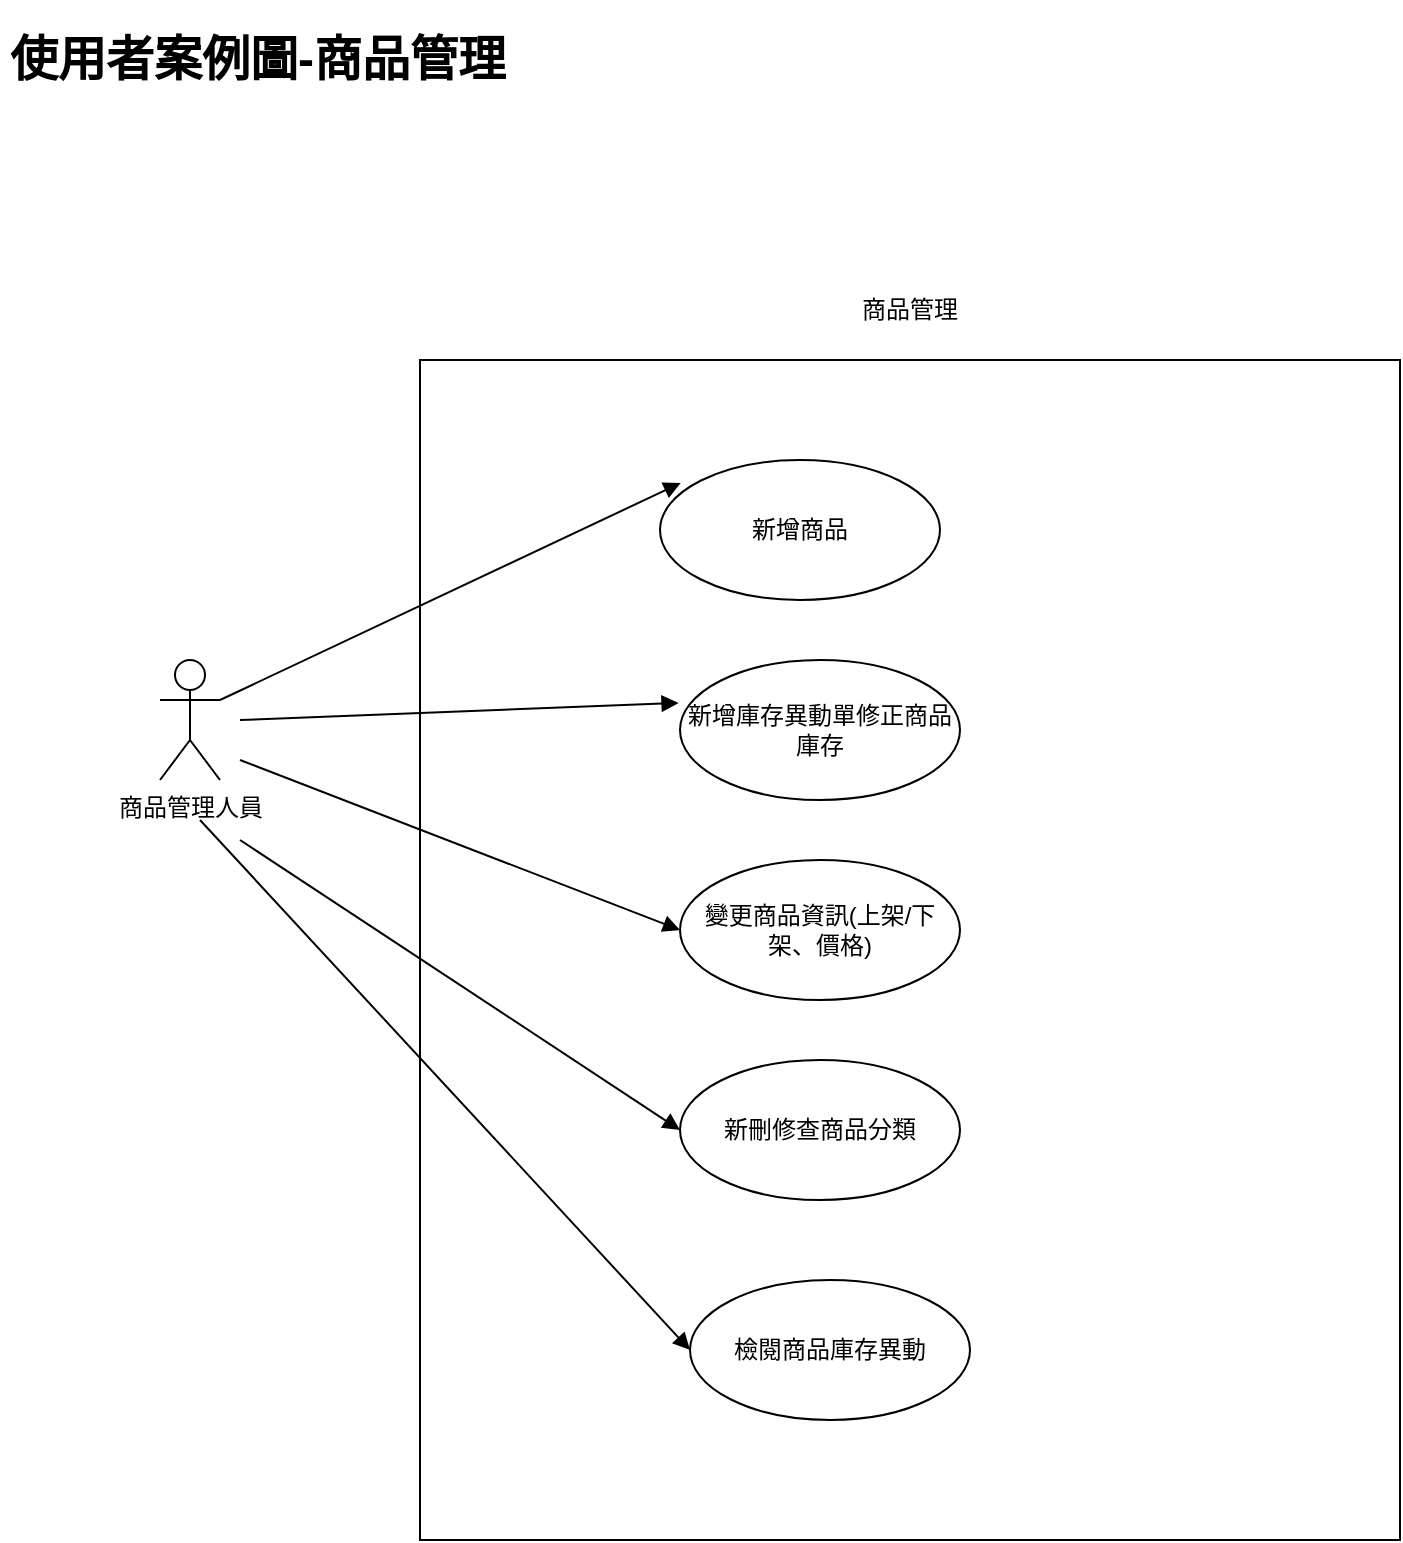 <mxfile version="15.6.6" type="device"><diagram id="4ZNbAx4IfElN8y3qgS5P" name="Page-1"><mxGraphModel dx="1024" dy="687" grid="1" gridSize="10" guides="1" tooltips="1" connect="1" arrows="1" fold="1" page="1" pageScale="1" pageWidth="827" pageHeight="1169" math="0" shadow="0"><root><mxCell id="0"/><mxCell id="1" parent="0"/><mxCell id="Q0atqk7WGVGKcePPyG4--57" value="" style="html=1;fontColor=default;strokeColor=default;fillColor=default;" vertex="1" parent="1"><mxGeometry x="250" y="210" width="490" height="590" as="geometry"/></mxCell><mxCell id="A7Ur6f7OPCV7zLfDLtBG-33" value="&lt;h1&gt;使用者案例圖-商品管理&lt;/h1&gt;" style="text;html=1;strokeColor=none;fillColor=none;spacing=5;spacingTop=-20;whiteSpace=wrap;overflow=hidden;rounded=0;" parent="1" vertex="1"><mxGeometry x="40" y="40" width="330" height="130" as="geometry"/></mxCell><mxCell id="Q0atqk7WGVGKcePPyG4--13" value="新增商品" style="ellipse;whiteSpace=wrap;html=1;fontColor=default;strokeColor=default;fillColor=default;" vertex="1" parent="1"><mxGeometry x="370" y="260" width="140" height="70" as="geometry"/></mxCell><mxCell id="Q0atqk7WGVGKcePPyG4--15" value="" style="html=1;verticalAlign=bottom;endArrow=block;rounded=0;labelBackgroundColor=default;fontColor=default;strokeColor=default;entryX=0.074;entryY=0.164;entryDx=0;entryDy=0;entryPerimeter=0;" edge="1" parent="1" target="Q0atqk7WGVGKcePPyG4--13"><mxGeometry width="80" relative="1" as="geometry"><mxPoint x="150" y="380" as="sourcePoint"/><mxPoint x="290.0" y="325" as="targetPoint"/></mxGeometry></mxCell><mxCell id="Q0atqk7WGVGKcePPyG4--30" value="新增庫存異動單修正商品庫存" style="ellipse;whiteSpace=wrap;html=1;fontColor=default;strokeColor=default;fillColor=default;" vertex="1" parent="1"><mxGeometry x="380" y="360" width="140" height="70" as="geometry"/></mxCell><mxCell id="Q0atqk7WGVGKcePPyG4--31" value="" style="html=1;verticalAlign=bottom;endArrow=block;rounded=0;labelBackgroundColor=default;fontColor=default;strokeColor=default;entryX=-0.005;entryY=0.307;entryDx=0;entryDy=0;entryPerimeter=0;" edge="1" parent="1" target="Q0atqk7WGVGKcePPyG4--30"><mxGeometry width="80" relative="1" as="geometry"><mxPoint x="160" y="390" as="sourcePoint"/><mxPoint x="300.36" y="441.48" as="targetPoint"/></mxGeometry></mxCell><mxCell id="Q0atqk7WGVGKcePPyG4--47" value="商品管理人員" style="shape=umlActor;verticalLabelPosition=bottom;verticalAlign=top;html=1;fillColor=default;strokeColor=default;fontColor=default;" vertex="1" parent="1"><mxGeometry x="120" y="360" width="30" height="60" as="geometry"/></mxCell><mxCell id="Q0atqk7WGVGKcePPyG4--58" value="商品管理" style="text;html=1;strokeColor=none;fillColor=none;align=center;verticalAlign=middle;whiteSpace=wrap;rounded=0;fontColor=default;" vertex="1" parent="1"><mxGeometry x="465" y="170" width="60" height="30" as="geometry"/></mxCell><mxCell id="Q0atqk7WGVGKcePPyG4--60" value="變更商品資訊(上架/下架、價格)" style="ellipse;whiteSpace=wrap;html=1;fontColor=default;strokeColor=default;fillColor=default;" vertex="1" parent="1"><mxGeometry x="380" y="460" width="140" height="70" as="geometry"/></mxCell><mxCell id="Q0atqk7WGVGKcePPyG4--62" value="" style="html=1;verticalAlign=bottom;endArrow=block;rounded=0;labelBackgroundColor=default;fontColor=default;strokeColor=default;entryX=0;entryY=0.5;entryDx=0;entryDy=0;" edge="1" parent="1" target="Q0atqk7WGVGKcePPyG4--60"><mxGeometry width="80" relative="1" as="geometry"><mxPoint x="160" y="410" as="sourcePoint"/><mxPoint x="310" y="540" as="targetPoint"/></mxGeometry></mxCell><mxCell id="Q0atqk7WGVGKcePPyG4--64" value="新刪修查商品分類" style="ellipse;whiteSpace=wrap;html=1;fontColor=default;strokeColor=default;fillColor=default;" vertex="1" parent="1"><mxGeometry x="380" y="560" width="140" height="70" as="geometry"/></mxCell><mxCell id="Q0atqk7WGVGKcePPyG4--67" value="" style="html=1;verticalAlign=bottom;endArrow=block;rounded=0;labelBackgroundColor=default;fontColor=default;strokeColor=default;entryX=0;entryY=0.5;entryDx=0;entryDy=0;" edge="1" parent="1" target="Q0atqk7WGVGKcePPyG4--64"><mxGeometry width="80" relative="1" as="geometry"><mxPoint x="160" y="450" as="sourcePoint"/><mxPoint x="340" y="620" as="targetPoint"/></mxGeometry></mxCell><mxCell id="Q0atqk7WGVGKcePPyG4--69" value="檢閱商品庫存異動" style="ellipse;whiteSpace=wrap;html=1;fontColor=default;strokeColor=default;fillColor=default;" vertex="1" parent="1"><mxGeometry x="385" y="670" width="140" height="70" as="geometry"/></mxCell><mxCell id="Q0atqk7WGVGKcePPyG4--71" value="" style="html=1;verticalAlign=bottom;endArrow=block;rounded=0;labelBackgroundColor=default;fontColor=default;strokeColor=default;entryX=0;entryY=0.5;entryDx=0;entryDy=0;" edge="1" parent="1" target="Q0atqk7WGVGKcePPyG4--69"><mxGeometry width="80" relative="1" as="geometry"><mxPoint x="140" y="440" as="sourcePoint"/><mxPoint x="320.0" y="550" as="targetPoint"/></mxGeometry></mxCell></root></mxGraphModel></diagram></mxfile>